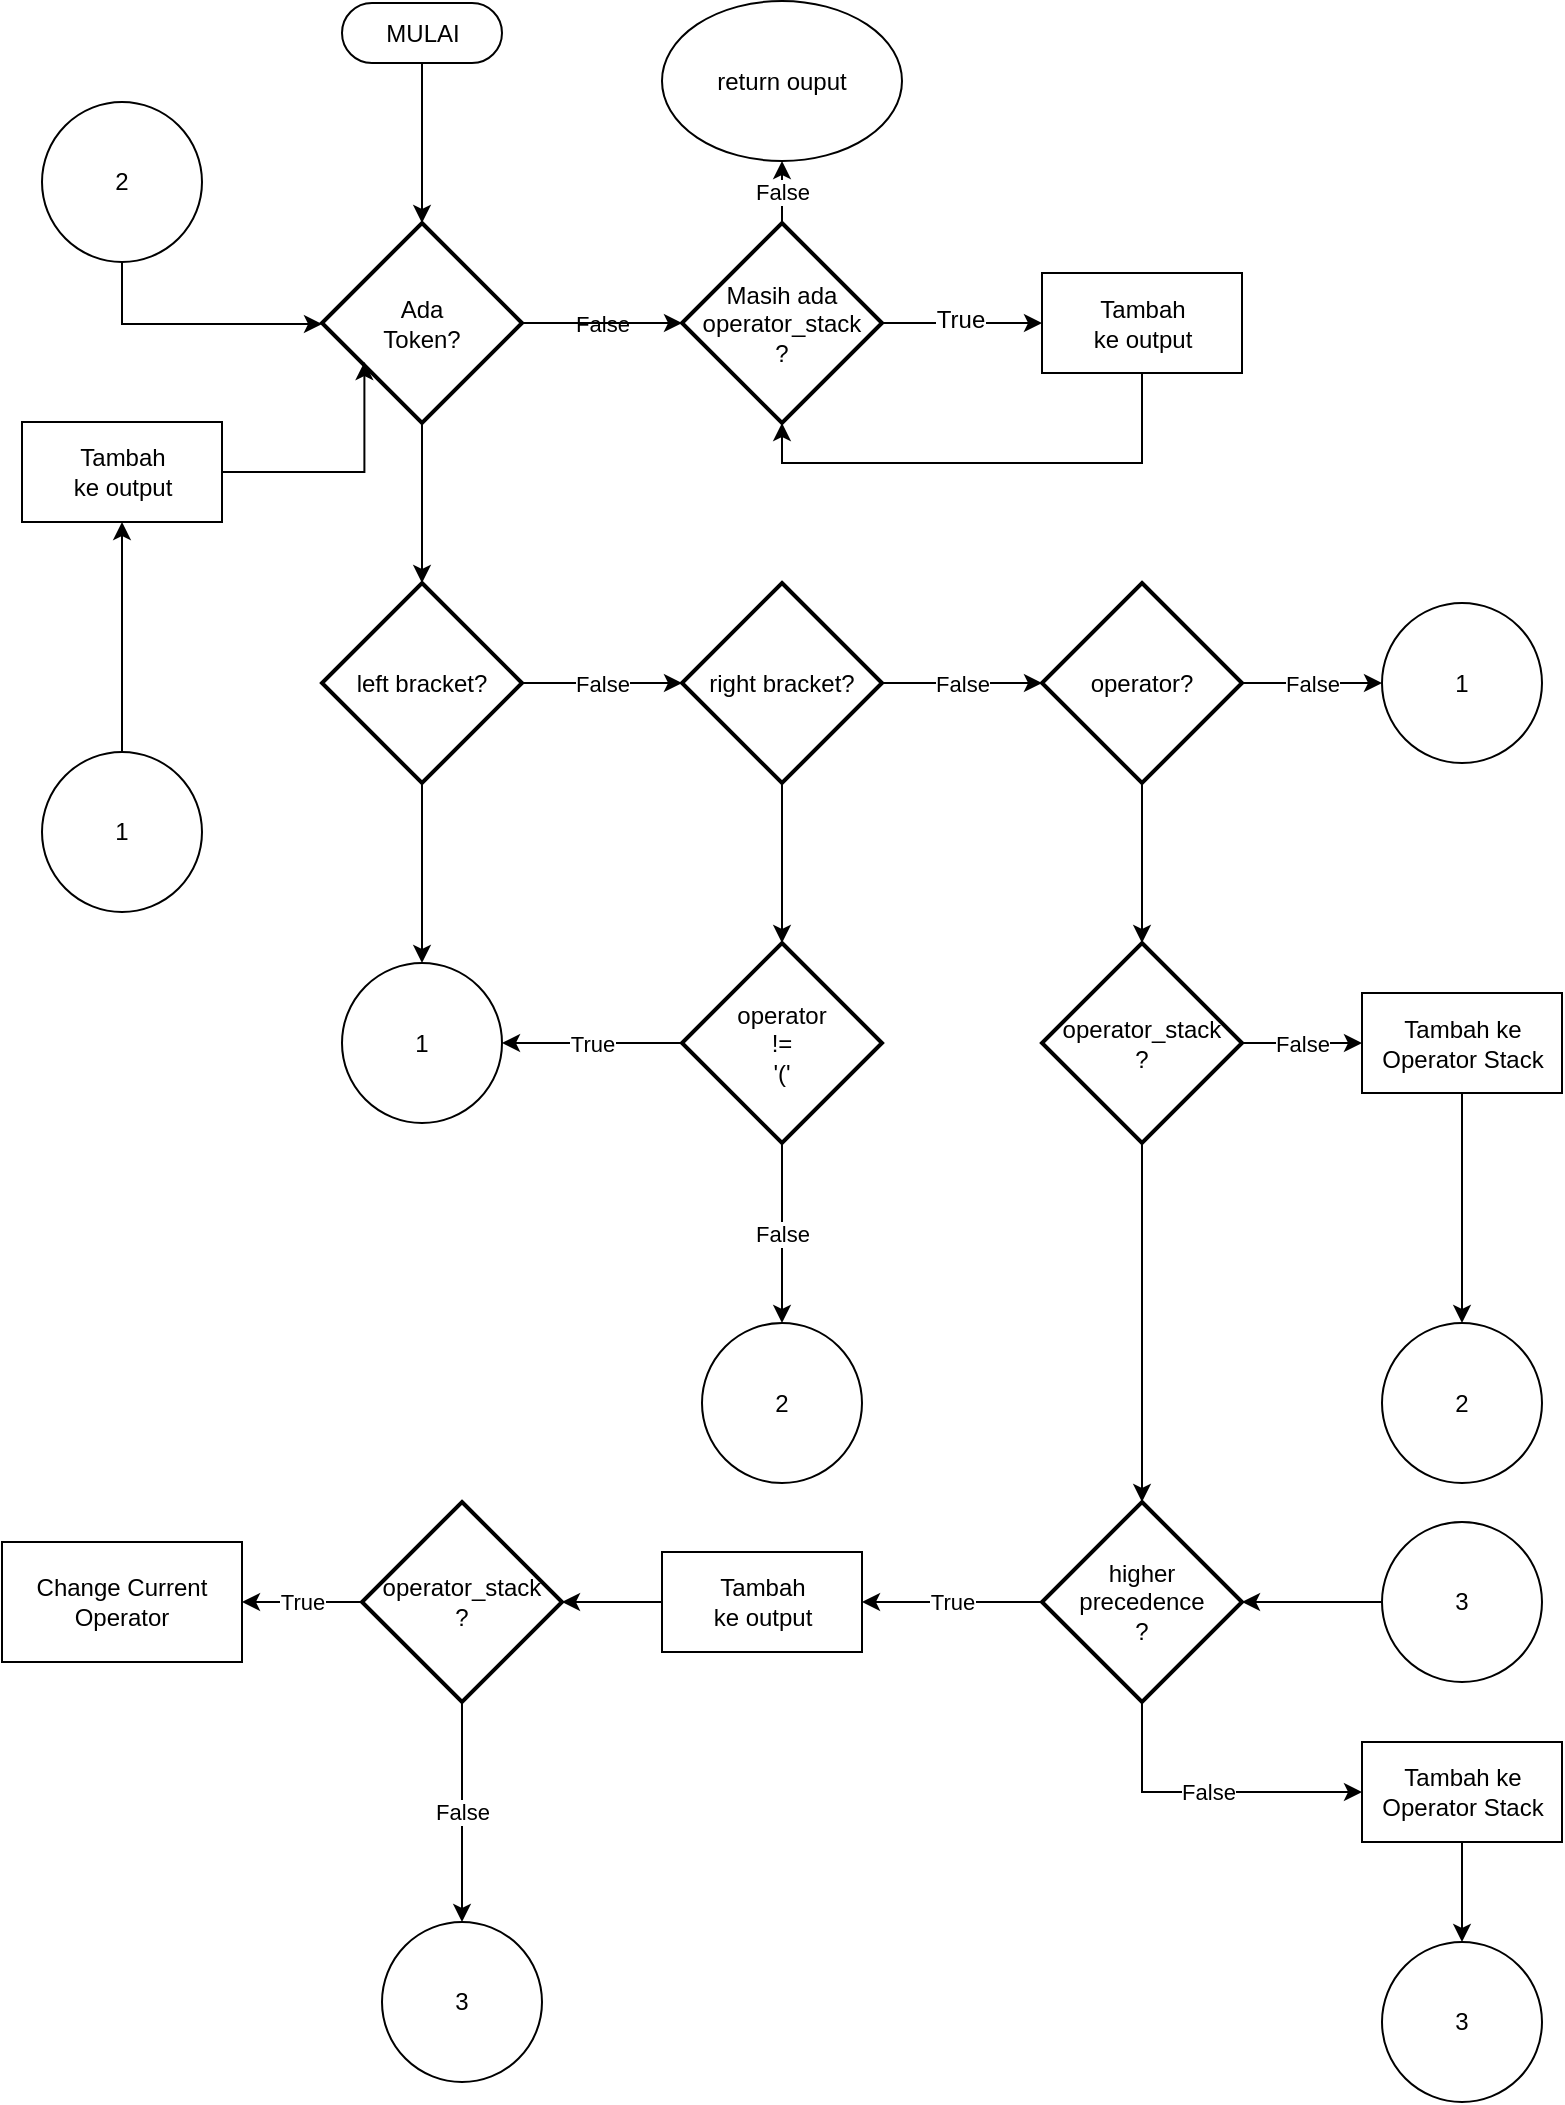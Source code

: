 <mxfile version="12.3.2" type="device" pages="1"><diagram id="5GMgLtVCVcQ8I-9JGGbz" name="Page-1"><mxGraphModel dx="948" dy="1719" grid="1" gridSize="10" guides="1" tooltips="1" connect="1" arrows="1" fold="1" page="1" pageScale="1" pageWidth="850" pageHeight="1100" math="0" shadow="0"><root><mxCell id="0"/><mxCell id="1" parent="0"/><mxCell id="p58uhpqy6sqXop5txoMW-8" style="edgeStyle=orthogonalEdgeStyle;rounded=0;orthogonalLoop=1;jettySize=auto;html=1;" edge="1" parent="1" source="p58uhpqy6sqXop5txoMW-1" target="p58uhpqy6sqXop5txoMW-4"><mxGeometry relative="1" as="geometry"/></mxCell><mxCell id="p58uhpqy6sqXop5txoMW-1" value="MULAI" style="html=1;dashed=0;whitespace=wrap;shape=mxgraph.dfd.start" vertex="1" parent="1"><mxGeometry x="190" y="0.5" width="80" height="30" as="geometry"/></mxCell><mxCell id="p58uhpqy6sqXop5txoMW-6" value="False" style="edgeStyle=orthogonalEdgeStyle;rounded=0;orthogonalLoop=1;jettySize=auto;html=1;" edge="1" parent="1" source="p58uhpqy6sqXop5txoMW-4" target="p58uhpqy6sqXop5txoMW-5"><mxGeometry relative="1" as="geometry"/></mxCell><mxCell id="p58uhpqy6sqXop5txoMW-15" value="True" style="edgeStyle=orthogonalEdgeStyle;rounded=0;orthogonalLoop=1;jettySize=auto;html=1;" edge="1" parent="1" source="p58uhpqy6sqXop5txoMW-4" target="p58uhpqy6sqXop5txoMW-13"><mxGeometry relative="1" as="geometry"/></mxCell><mxCell id="p58uhpqy6sqXop5txoMW-37" value="True" style="text;html=1;align=center;verticalAlign=middle;resizable=0;points=[];;labelBackgroundColor=#ffffff;" vertex="1" connectable="0" parent="p58uhpqy6sqXop5txoMW-15"><mxGeometry x="0.686" y="2" relative="1" as="geometry"><mxPoint as="offset"/></mxGeometry></mxCell><mxCell id="p58uhpqy6sqXop5txoMW-19" value="" style="edgeStyle=orthogonalEdgeStyle;rounded=0;orthogonalLoop=1;jettySize=auto;html=1;" edge="1" parent="1" source="p58uhpqy6sqXop5txoMW-4" target="p58uhpqy6sqXop5txoMW-18"><mxGeometry relative="1" as="geometry"/></mxCell><mxCell id="p58uhpqy6sqXop5txoMW-4" value="Ada&lt;br&gt;Token?" style="strokeWidth=2;html=1;shape=mxgraph.flowchart.decision;whiteSpace=wrap;" vertex="1" parent="1"><mxGeometry x="180" y="110.5" width="100" height="100" as="geometry"/></mxCell><mxCell id="p58uhpqy6sqXop5txoMW-21" value="False" style="edgeStyle=orthogonalEdgeStyle;rounded=0;orthogonalLoop=1;jettySize=auto;html=1;" edge="1" parent="1" source="p58uhpqy6sqXop5txoMW-18" target="p58uhpqy6sqXop5txoMW-20"><mxGeometry relative="1" as="geometry"/></mxCell><mxCell id="p58uhpqy6sqXop5txoMW-59" value="" style="edgeStyle=orthogonalEdgeStyle;rounded=0;orthogonalLoop=1;jettySize=auto;html=1;" edge="1" parent="1" source="p58uhpqy6sqXop5txoMW-18" target="p58uhpqy6sqXop5txoMW-55"><mxGeometry relative="1" as="geometry"><mxPoint x="230" y="470.5" as="targetPoint"/></mxGeometry></mxCell><mxCell id="p58uhpqy6sqXop5txoMW-18" value="left bracket?" style="strokeWidth=2;html=1;shape=mxgraph.flowchart.decision;whiteSpace=wrap;" vertex="1" parent="1"><mxGeometry x="180" y="290.5" width="100" height="100" as="geometry"/></mxCell><mxCell id="p58uhpqy6sqXop5txoMW-23" value="False" style="edgeStyle=orthogonalEdgeStyle;rounded=0;orthogonalLoop=1;jettySize=auto;html=1;" edge="1" parent="1" source="p58uhpqy6sqXop5txoMW-20" target="p58uhpqy6sqXop5txoMW-22"><mxGeometry relative="1" as="geometry"/></mxCell><mxCell id="p58uhpqy6sqXop5txoMW-25" value="" style="edgeStyle=orthogonalEdgeStyle;rounded=0;orthogonalLoop=1;jettySize=auto;html=1;" edge="1" parent="1" source="p58uhpqy6sqXop5txoMW-20" target="p58uhpqy6sqXop5txoMW-24"><mxGeometry relative="1" as="geometry"/></mxCell><mxCell id="p58uhpqy6sqXop5txoMW-20" value="right bracket?" style="strokeWidth=2;html=1;shape=mxgraph.flowchart.decision;whiteSpace=wrap;" vertex="1" parent="1"><mxGeometry x="360" y="290.5" width="100" height="100" as="geometry"/></mxCell><mxCell id="p58uhpqy6sqXop5txoMW-63" value="True" style="edgeStyle=orthogonalEdgeStyle;rounded=0;orthogonalLoop=1;jettySize=auto;html=1;" edge="1" parent="1" source="p58uhpqy6sqXop5txoMW-24" target="p58uhpqy6sqXop5txoMW-55"><mxGeometry relative="1" as="geometry"><mxPoint x="280" y="520.5" as="targetPoint"/></mxGeometry></mxCell><mxCell id="p58uhpqy6sqXop5txoMW-70" value="False" style="edgeStyle=orthogonalEdgeStyle;rounded=0;orthogonalLoop=1;jettySize=auto;html=1;" edge="1" parent="1" source="p58uhpqy6sqXop5txoMW-24" target="p58uhpqy6sqXop5txoMW-66"><mxGeometry relative="1" as="geometry"><mxPoint x="410" y="650.5" as="targetPoint"/></mxGeometry></mxCell><mxCell id="p58uhpqy6sqXop5txoMW-24" value="operator&lt;br&gt;!=&lt;br&gt;'('" style="strokeWidth=2;html=1;shape=mxgraph.flowchart.decision;whiteSpace=wrap;" vertex="1" parent="1"><mxGeometry x="360" y="470.5" width="100" height="100" as="geometry"/></mxCell><mxCell id="p58uhpqy6sqXop5txoMW-27" value="" style="edgeStyle=orthogonalEdgeStyle;rounded=0;orthogonalLoop=1;jettySize=auto;html=1;" edge="1" parent="1" source="p58uhpqy6sqXop5txoMW-22" target="p58uhpqy6sqXop5txoMW-26"><mxGeometry relative="1" as="geometry"/></mxCell><mxCell id="p58uhpqy6sqXop5txoMW-53" value="False" style="edgeStyle=orthogonalEdgeStyle;rounded=0;orthogonalLoop=1;jettySize=auto;html=1;" edge="1" parent="1" source="p58uhpqy6sqXop5txoMW-22" target="p58uhpqy6sqXop5txoMW-44"><mxGeometry relative="1" as="geometry"/></mxCell><mxCell id="p58uhpqy6sqXop5txoMW-22" value="operator?" style="strokeWidth=2;html=1;shape=mxgraph.flowchart.decision;whiteSpace=wrap;" vertex="1" parent="1"><mxGeometry x="540" y="290.5" width="100" height="100" as="geometry"/></mxCell><mxCell id="p58uhpqy6sqXop5txoMW-29" value="" style="edgeStyle=orthogonalEdgeStyle;rounded=0;orthogonalLoop=1;jettySize=auto;html=1;" edge="1" parent="1" source="p58uhpqy6sqXop5txoMW-26" target="p58uhpqy6sqXop5txoMW-28"><mxGeometry relative="1" as="geometry"/></mxCell><mxCell id="p58uhpqy6sqXop5txoMW-73" value="False" style="edgeStyle=orthogonalEdgeStyle;rounded=0;orthogonalLoop=1;jettySize=auto;html=1;" edge="1" parent="1" source="p58uhpqy6sqXop5txoMW-26" target="p58uhpqy6sqXop5txoMW-71"><mxGeometry relative="1" as="geometry"/></mxCell><mxCell id="p58uhpqy6sqXop5txoMW-26" value="operator_stack&lt;br&gt;?" style="strokeWidth=2;html=1;shape=mxgraph.flowchart.decision;whiteSpace=wrap;" vertex="1" parent="1"><mxGeometry x="540" y="470.5" width="100" height="100" as="geometry"/></mxCell><mxCell id="p58uhpqy6sqXop5txoMW-82" value="False" style="edgeStyle=orthogonalEdgeStyle;rounded=0;orthogonalLoop=1;jettySize=auto;html=1;entryX=0;entryY=0.5;entryDx=0;entryDy=0;" edge="1" parent="1" source="p58uhpqy6sqXop5txoMW-28" target="p58uhpqy6sqXop5txoMW-79"><mxGeometry relative="1" as="geometry"><Array as="points"><mxPoint x="590" y="895"/></Array></mxGeometry></mxCell><mxCell id="p58uhpqy6sqXop5txoMW-89" value="True" style="edgeStyle=orthogonalEdgeStyle;rounded=0;orthogonalLoop=1;jettySize=auto;html=1;" edge="1" parent="1" source="p58uhpqy6sqXop5txoMW-28" target="p58uhpqy6sqXop5txoMW-88"><mxGeometry relative="1" as="geometry"/></mxCell><mxCell id="p58uhpqy6sqXop5txoMW-28" value="higher precedence&lt;br&gt;?" style="strokeWidth=2;html=1;shape=mxgraph.flowchart.decision;whiteSpace=wrap;" vertex="1" parent="1"><mxGeometry x="540" y="750" width="100" height="100" as="geometry"/></mxCell><mxCell id="p58uhpqy6sqXop5txoMW-36" value="False" style="edgeStyle=orthogonalEdgeStyle;rounded=0;orthogonalLoop=1;jettySize=auto;html=1;" edge="1" parent="1" source="p58uhpqy6sqXop5txoMW-5" target="p58uhpqy6sqXop5txoMW-35"><mxGeometry relative="1" as="geometry"/></mxCell><mxCell id="p58uhpqy6sqXop5txoMW-5" value="Masih ada&lt;br&gt;operator_stack&lt;br&gt;?" style="strokeWidth=2;html=1;shape=mxgraph.flowchart.decision;whiteSpace=wrap;" vertex="1" parent="1"><mxGeometry x="360" y="110.5" width="100" height="100" as="geometry"/></mxCell><mxCell id="p58uhpqy6sqXop5txoMW-34" style="edgeStyle=orthogonalEdgeStyle;rounded=0;orthogonalLoop=1;jettySize=auto;html=1;entryX=0.5;entryY=1;entryDx=0;entryDy=0;entryPerimeter=0;" edge="1" parent="1" source="p58uhpqy6sqXop5txoMW-13" target="p58uhpqy6sqXop5txoMW-5"><mxGeometry relative="1" as="geometry"><Array as="points"><mxPoint x="590" y="230.5"/><mxPoint x="410" y="230.5"/></Array></mxGeometry></mxCell><mxCell id="p58uhpqy6sqXop5txoMW-13" value="Tambah&lt;br&gt;ke output" style="html=1;dashed=0;whitespace=wrap;" vertex="1" parent="1"><mxGeometry x="540" y="135.5" width="100" height="50" as="geometry"/></mxCell><mxCell id="p58uhpqy6sqXop5txoMW-35" value="return ouput" style="ellipse;whiteSpace=wrap;html=1;" vertex="1" parent="1"><mxGeometry x="350" y="-0.5" width="120" height="80" as="geometry"/></mxCell><mxCell id="p58uhpqy6sqXop5txoMW-52" value="" style="edgeStyle=orthogonalEdgeStyle;rounded=0;orthogonalLoop=1;jettySize=auto;html=1;entryX=0.5;entryY=1;entryDx=0;entryDy=0;" edge="1" parent="1" source="p58uhpqy6sqXop5txoMW-39" target="p58uhpqy6sqXop5txoMW-50"><mxGeometry relative="1" as="geometry"><mxPoint x="80" y="295" as="targetPoint"/></mxGeometry></mxCell><mxCell id="p58uhpqy6sqXop5txoMW-39" value="1" style="ellipse;whiteSpace=wrap;html=1;aspect=fixed;" vertex="1" parent="1"><mxGeometry x="40" y="375" width="80" height="80" as="geometry"/></mxCell><mxCell id="p58uhpqy6sqXop5txoMW-44" value="1" style="ellipse;whiteSpace=wrap;html=1;aspect=fixed;" vertex="1" parent="1"><mxGeometry x="710" y="300.5" width="80" height="80" as="geometry"/></mxCell><mxCell id="p58uhpqy6sqXop5txoMW-54" value="" style="edgeStyle=orthogonalEdgeStyle;rounded=0;orthogonalLoop=1;jettySize=auto;html=1;entryX=0.212;entryY=0.695;entryDx=0;entryDy=0;entryPerimeter=0;" edge="1" parent="1" source="p58uhpqy6sqXop5txoMW-50" target="p58uhpqy6sqXop5txoMW-4"><mxGeometry relative="1" as="geometry"><Array as="points"><mxPoint x="201" y="235"/></Array></mxGeometry></mxCell><mxCell id="p58uhpqy6sqXop5txoMW-50" value="Tambah&lt;br&gt;ke output" style="html=1;dashed=0;whitespace=wrap;" vertex="1" parent="1"><mxGeometry x="30" y="210" width="100" height="50" as="geometry"/></mxCell><mxCell id="p58uhpqy6sqXop5txoMW-55" value="1" style="ellipse;whiteSpace=wrap;html=1;aspect=fixed;" vertex="1" parent="1"><mxGeometry x="190" y="480.5" width="80" height="80" as="geometry"/></mxCell><mxCell id="p58uhpqy6sqXop5txoMW-66" value="2" style="ellipse;whiteSpace=wrap;html=1;aspect=fixed;" vertex="1" parent="1"><mxGeometry x="370" y="660.5" width="80" height="80" as="geometry"/></mxCell><mxCell id="p58uhpqy6sqXop5txoMW-68" value="" style="edgeStyle=orthogonalEdgeStyle;rounded=0;orthogonalLoop=1;jettySize=auto;html=1;" edge="1" parent="1" source="p58uhpqy6sqXop5txoMW-67" target="p58uhpqy6sqXop5txoMW-4"><mxGeometry relative="1" as="geometry"><Array as="points"><mxPoint x="80" y="161"/></Array></mxGeometry></mxCell><mxCell id="p58uhpqy6sqXop5txoMW-67" value="2" style="ellipse;whiteSpace=wrap;html=1;aspect=fixed;" vertex="1" parent="1"><mxGeometry x="40" y="50" width="80" height="80" as="geometry"/></mxCell><mxCell id="p58uhpqy6sqXop5txoMW-78" value="" style="edgeStyle=orthogonalEdgeStyle;rounded=0;orthogonalLoop=1;jettySize=auto;html=1;" edge="1" parent="1" source="p58uhpqy6sqXop5txoMW-71" target="p58uhpqy6sqXop5txoMW-72"><mxGeometry relative="1" as="geometry"><mxPoint x="750" y="625.5" as="targetPoint"/></mxGeometry></mxCell><mxCell id="p58uhpqy6sqXop5txoMW-71" value="Tambah ke&lt;br&gt;Operator Stack" style="html=1;dashed=0;whitespace=wrap;" vertex="1" parent="1"><mxGeometry x="700" y="495.5" width="100" height="50" as="geometry"/></mxCell><mxCell id="p58uhpqy6sqXop5txoMW-72" value="2" style="ellipse;whiteSpace=wrap;html=1;aspect=fixed;" vertex="1" parent="1"><mxGeometry x="710" y="660.5" width="80" height="80" as="geometry"/></mxCell><mxCell id="p58uhpqy6sqXop5txoMW-94" value="" style="edgeStyle=orthogonalEdgeStyle;rounded=0;orthogonalLoop=1;jettySize=auto;html=1;" edge="1" parent="1" source="p58uhpqy6sqXop5txoMW-79" target="p58uhpqy6sqXop5txoMW-93"><mxGeometry relative="1" as="geometry"/></mxCell><mxCell id="p58uhpqy6sqXop5txoMW-79" value="Tambah ke&lt;br&gt;Operator Stack" style="html=1;dashed=0;whitespace=wrap;" vertex="1" parent="1"><mxGeometry x="700" y="870" width="100" height="50" as="geometry"/></mxCell><mxCell id="p58uhpqy6sqXop5txoMW-97" value="" style="edgeStyle=orthogonalEdgeStyle;rounded=0;orthogonalLoop=1;jettySize=auto;html=1;" edge="1" parent="1" source="p58uhpqy6sqXop5txoMW-88" target="p58uhpqy6sqXop5txoMW-96"><mxGeometry relative="1" as="geometry"/></mxCell><mxCell id="p58uhpqy6sqXop5txoMW-88" value="Tambah&lt;br&gt;ke output" style="html=1;dashed=0;whitespace=wrap;" vertex="1" parent="1"><mxGeometry x="350" y="775" width="100" height="50" as="geometry"/></mxCell><mxCell id="p58uhpqy6sqXop5txoMW-95" value="" style="edgeStyle=orthogonalEdgeStyle;rounded=0;orthogonalLoop=1;jettySize=auto;html=1;" edge="1" parent="1" source="p58uhpqy6sqXop5txoMW-90" target="p58uhpqy6sqXop5txoMW-28"><mxGeometry relative="1" as="geometry"/></mxCell><mxCell id="p58uhpqy6sqXop5txoMW-90" value="3" style="ellipse;whiteSpace=wrap;html=1;aspect=fixed;" vertex="1" parent="1"><mxGeometry x="710" y="760" width="80" height="80" as="geometry"/></mxCell><mxCell id="p58uhpqy6sqXop5txoMW-91" value="3" style="ellipse;whiteSpace=wrap;html=1;aspect=fixed;" vertex="1" parent="1"><mxGeometry x="210" y="960" width="80" height="80" as="geometry"/></mxCell><mxCell id="p58uhpqy6sqXop5txoMW-93" value="3" style="ellipse;whiteSpace=wrap;html=1;aspect=fixed;" vertex="1" parent="1"><mxGeometry x="710" y="970" width="80" height="80" as="geometry"/></mxCell><mxCell id="p58uhpqy6sqXop5txoMW-99" value="True" style="edgeStyle=orthogonalEdgeStyle;rounded=0;orthogonalLoop=1;jettySize=auto;html=1;" edge="1" parent="1" source="p58uhpqy6sqXop5txoMW-96" target="p58uhpqy6sqXop5txoMW-98"><mxGeometry relative="1" as="geometry"/></mxCell><mxCell id="p58uhpqy6sqXop5txoMW-100" value="False" style="edgeStyle=orthogonalEdgeStyle;rounded=0;orthogonalLoop=1;jettySize=auto;html=1;" edge="1" parent="1" source="p58uhpqy6sqXop5txoMW-96" target="p58uhpqy6sqXop5txoMW-91"><mxGeometry relative="1" as="geometry"/></mxCell><mxCell id="p58uhpqy6sqXop5txoMW-96" value="operator_stack&lt;br&gt;?" style="strokeWidth=2;html=1;shape=mxgraph.flowchart.decision;whiteSpace=wrap;" vertex="1" parent="1"><mxGeometry x="200" y="750" width="100" height="100" as="geometry"/></mxCell><mxCell id="p58uhpqy6sqXop5txoMW-98" value="Change Current Operator" style="rounded=0;whiteSpace=wrap;html=1;" vertex="1" parent="1"><mxGeometry x="20" y="770" width="120" height="60" as="geometry"/></mxCell></root></mxGraphModel></diagram></mxfile>